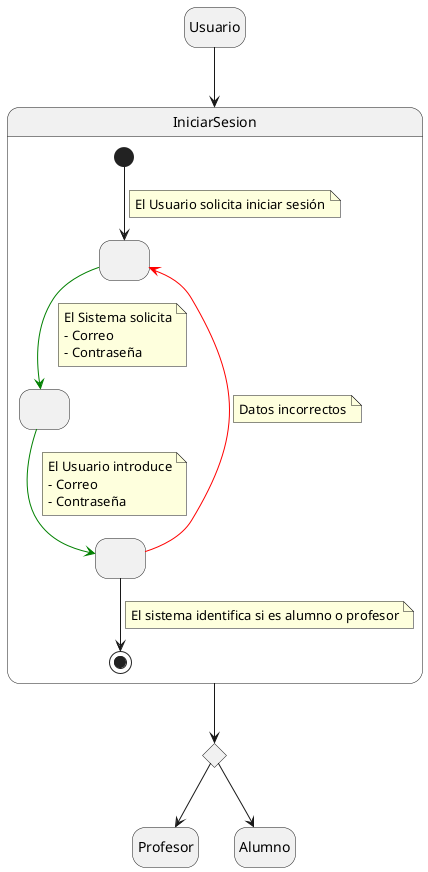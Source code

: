 @startuml IniciarSesion

hide empty description

state Usuario
state IniciarSesion{
    state " " as Estado1
    state " " as Estado2
    state " " as Estado3

    [*] --> Estado1
    note on link
        El Usuario solicita iniciar sesión
    end note
    Estado1 -[#green]-> Estado2
    note on link
        El Sistema solicita
        - Correo
        - Contraseña
    end note
    Estado2 -[#green]-> Estado3
    note on link
        El Usuario introduce
        - Correo
        - Contraseña
    end note
    Estado3 --> [*]
    note on link
        El sistema identifica si es alumno o profesor
    end note

    Estado3 -[#red]-> Estado1
    note on link
        Datos incorrectos
    end note
}
state rombo <<choice>>
state Profesor
state Alumno


Usuario --> IniciarSesion
IniciarSesion --> rombo

rombo --> Profesor
rombo --> Alumno

@enduml
